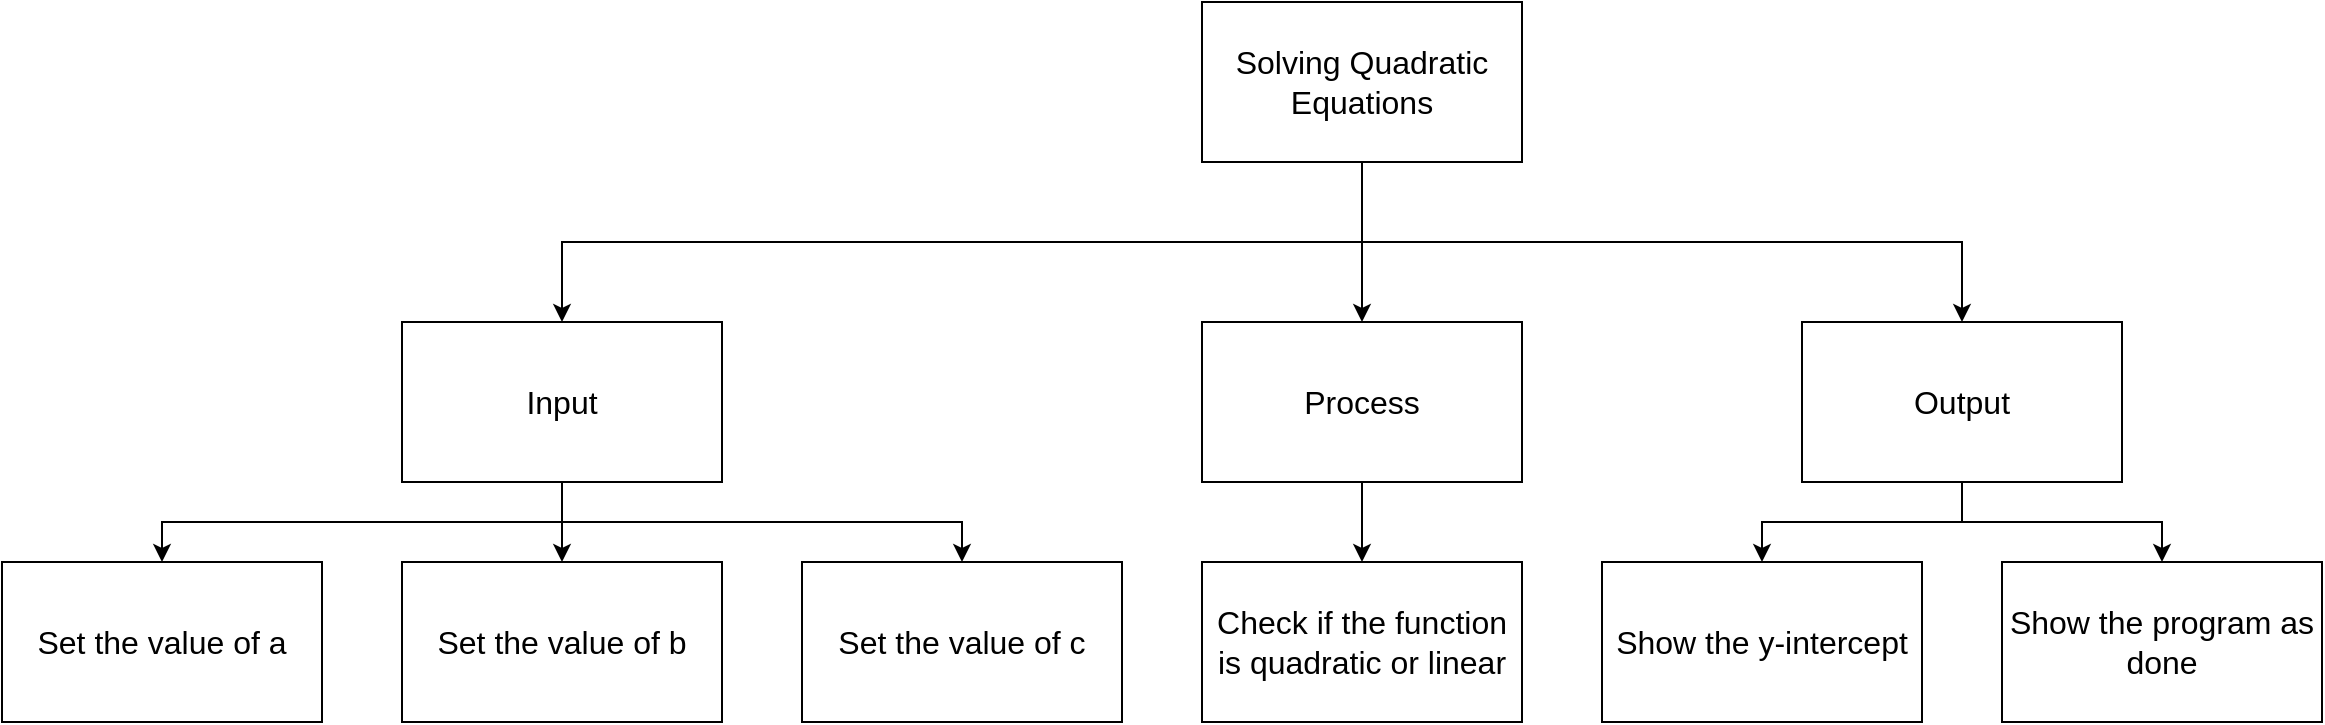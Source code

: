 <mxfile>
    <diagram id="A_tYOe9iZ1WcpGx81PBD" name="Page-1">
        <mxGraphModel dx="899" dy="581" grid="1" gridSize="10" guides="1" tooltips="1" connect="1" arrows="1" fold="1" page="1" pageScale="1" pageWidth="827" pageHeight="1169" math="0" shadow="0">
            <root>
                <mxCell id="0"/>
                <mxCell id="1" parent="0"/>
                <mxCell id="7" style="edgeStyle=none;html=1;fontSize=14;" parent="1" source="2" target="4" edge="1">
                    <mxGeometry relative="1" as="geometry"/>
                </mxCell>
                <mxCell id="8" style="edgeStyle=orthogonalEdgeStyle;html=1;entryX=0.5;entryY=0;entryDx=0;entryDy=0;fontSize=14;rounded=0;" parent="1" source="2" target="5" edge="1">
                    <mxGeometry relative="1" as="geometry">
                        <Array as="points">
                            <mxPoint x="680" y="120"/>
                            <mxPoint x="280" y="120"/>
                        </Array>
                    </mxGeometry>
                </mxCell>
                <mxCell id="9" style="edgeStyle=orthogonalEdgeStyle;rounded=0;html=1;fontSize=14;entryX=0.5;entryY=0;entryDx=0;entryDy=0;" parent="1" source="2" target="6" edge="1">
                    <mxGeometry relative="1" as="geometry">
                        <Array as="points">
                            <mxPoint x="680" y="120"/>
                            <mxPoint x="980" y="120"/>
                        </Array>
                    </mxGeometry>
                </mxCell>
                <mxCell id="2" value="Solving Quadratic Equations" style="rounded=0;whiteSpace=wrap;html=1;fontSize=16;" parent="1" vertex="1">
                    <mxGeometry x="600" width="160" height="80" as="geometry"/>
                </mxCell>
                <mxCell id="15" style="edgeStyle=orthogonalEdgeStyle;rounded=0;html=1;entryX=0.5;entryY=0;entryDx=0;entryDy=0;fontSize=14;" parent="1" source="4" edge="1">
                    <mxGeometry relative="1" as="geometry">
                        <mxPoint x="680" y="280" as="targetPoint"/>
                    </mxGeometry>
                </mxCell>
                <mxCell id="4" value="Process" style="rounded=0;whiteSpace=wrap;html=1;fontSize=16;" parent="1" vertex="1">
                    <mxGeometry x="600" y="160" width="160" height="80" as="geometry"/>
                </mxCell>
                <mxCell id="11" style="edgeStyle=orthogonalEdgeStyle;rounded=0;html=1;entryX=0.5;entryY=0;entryDx=0;entryDy=0;fontSize=14;" parent="1" source="5" target="10" edge="1">
                    <mxGeometry relative="1" as="geometry">
                        <Array as="points">
                            <mxPoint x="280" y="260"/>
                            <mxPoint x="480" y="260"/>
                        </Array>
                    </mxGeometry>
                </mxCell>
                <mxCell id="32" style="edgeStyle=none;html=1;entryX=0.5;entryY=0;entryDx=0;entryDy=0;" edge="1" parent="1" source="5" target="30">
                    <mxGeometry relative="1" as="geometry"/>
                </mxCell>
                <mxCell id="33" style="edgeStyle=none;html=1;entryX=0.5;entryY=0;entryDx=0;entryDy=0;rounded=0;" edge="1" parent="1" source="5" target="31">
                    <mxGeometry relative="1" as="geometry">
                        <Array as="points">
                            <mxPoint x="280" y="260"/>
                            <mxPoint x="80" y="260"/>
                        </Array>
                    </mxGeometry>
                </mxCell>
                <mxCell id="5" value="Input" style="rounded=0;whiteSpace=wrap;html=1;fontSize=16;" parent="1" vertex="1">
                    <mxGeometry x="200" y="160" width="160" height="80" as="geometry"/>
                </mxCell>
                <mxCell id="36" style="edgeStyle=none;rounded=0;html=1;entryX=0.5;entryY=0;entryDx=0;entryDy=0;" edge="1" parent="1" source="6" target="35">
                    <mxGeometry relative="1" as="geometry">
                        <Array as="points">
                            <mxPoint x="980" y="260"/>
                            <mxPoint x="880" y="260"/>
                        </Array>
                    </mxGeometry>
                </mxCell>
                <mxCell id="39" style="edgeStyle=none;rounded=0;html=1;entryX=0.5;entryY=0;entryDx=0;entryDy=0;" edge="1" parent="1" source="6" target="21">
                    <mxGeometry relative="1" as="geometry">
                        <Array as="points">
                            <mxPoint x="980" y="260"/>
                            <mxPoint x="1080" y="260"/>
                        </Array>
                    </mxGeometry>
                </mxCell>
                <mxCell id="6" value="Output" style="rounded=0;whiteSpace=wrap;html=1;fontSize=16;" parent="1" vertex="1">
                    <mxGeometry x="900" y="160" width="160" height="80" as="geometry"/>
                </mxCell>
                <mxCell id="10" value="Set the value of c" style="rounded=0;whiteSpace=wrap;html=1;fontSize=16;" parent="1" vertex="1">
                    <mxGeometry x="400" y="280" width="160" height="80" as="geometry"/>
                </mxCell>
                <mxCell id="21" value="Show the program as done" style="rounded=0;whiteSpace=wrap;html=1;fontSize=16;" parent="1" vertex="1">
                    <mxGeometry x="1000" y="280" width="160" height="80" as="geometry"/>
                </mxCell>
                <mxCell id="26" value="Check if the function is quadratic or linear" style="rounded=0;whiteSpace=wrap;html=1;fontSize=16;" parent="1" vertex="1">
                    <mxGeometry x="600" y="280" width="160" height="80" as="geometry"/>
                </mxCell>
                <mxCell id="30" value="Set the value of b" style="rounded=0;whiteSpace=wrap;html=1;fontSize=16;" vertex="1" parent="1">
                    <mxGeometry x="200" y="280" width="160" height="80" as="geometry"/>
                </mxCell>
                <mxCell id="31" value="Set the value of a" style="rounded=0;whiteSpace=wrap;html=1;fontSize=16;" vertex="1" parent="1">
                    <mxGeometry y="280" width="160" height="80" as="geometry"/>
                </mxCell>
                <mxCell id="35" value="Show the y-intercept" style="rounded=0;whiteSpace=wrap;html=1;fontSize=16;" vertex="1" parent="1">
                    <mxGeometry x="800" y="280" width="160" height="80" as="geometry"/>
                </mxCell>
            </root>
        </mxGraphModel>
    </diagram>
</mxfile>